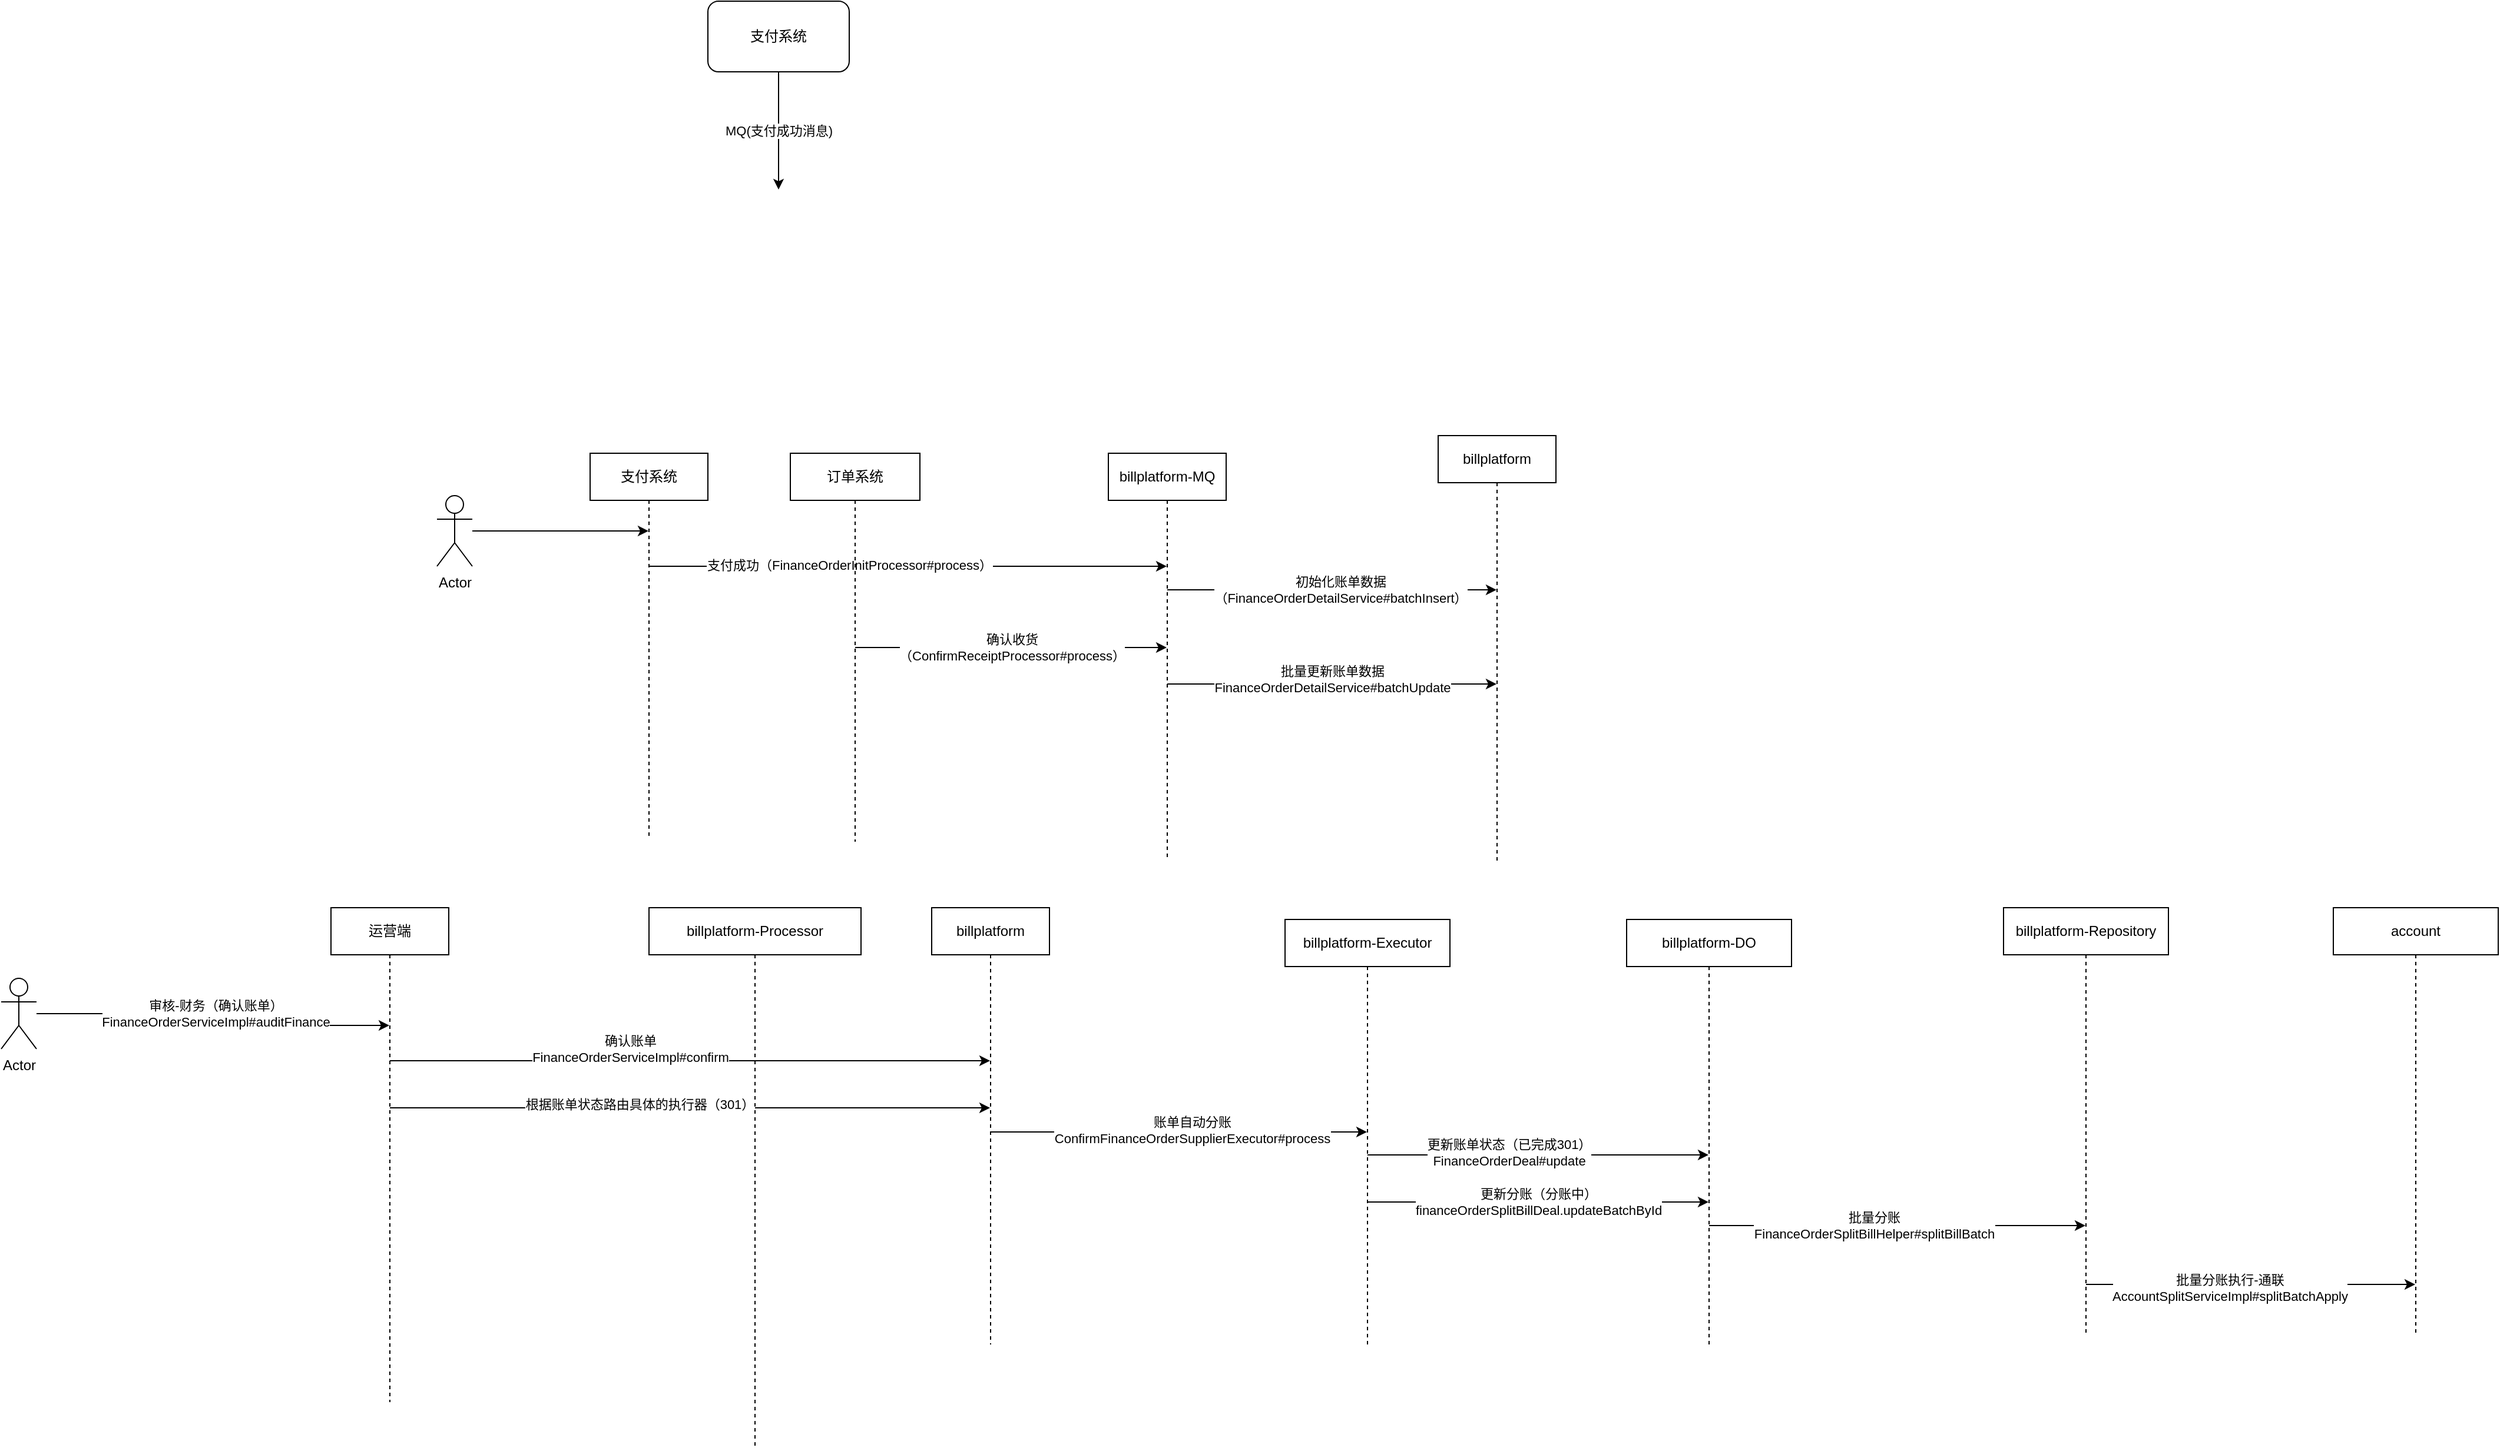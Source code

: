 <mxfile version="21.2.3" type="github">
  <diagram name="第 1 页" id="6n7lCgnOd5SQW7_hdLWv">
    <mxGraphModel dx="2990" dy="1034" grid="1" gridSize="10" guides="1" tooltips="1" connect="1" arrows="1" fold="1" page="1" pageScale="1" pageWidth="827" pageHeight="1169" math="0" shadow="0">
      <root>
        <mxCell id="0" />
        <mxCell id="1" parent="0" />
        <mxCell id="WUzcI1-kquhpRlJ0tVyf-3" value="MQ(支付成功消息)" style="edgeStyle=orthogonalEdgeStyle;rounded=0;orthogonalLoop=1;jettySize=auto;html=1;entryX=0.5;entryY=0;entryDx=0;entryDy=0;" edge="1" parent="1" source="WUzcI1-kquhpRlJ0tVyf-2">
          <mxGeometry relative="1" as="geometry">
            <mxPoint x="160" y="210" as="targetPoint" />
            <Array as="points">
              <mxPoint x="160" y="160" />
              <mxPoint x="160" y="160" />
            </Array>
            <mxPoint as="offset" />
          </mxGeometry>
        </mxCell>
        <mxCell id="WUzcI1-kquhpRlJ0tVyf-2" value="支付系统" style="rounded=1;whiteSpace=wrap;html=1;" vertex="1" parent="1">
          <mxGeometry x="100" y="50" width="120" height="60" as="geometry" />
        </mxCell>
        <mxCell id="WUzcI1-kquhpRlJ0tVyf-50" style="edgeStyle=orthogonalEdgeStyle;rounded=0;orthogonalLoop=1;jettySize=auto;html=1;" edge="1" parent="1" source="WUzcI1-kquhpRlJ0tVyf-5" target="WUzcI1-kquhpRlJ0tVyf-8">
          <mxGeometry relative="1" as="geometry">
            <mxPoint x="-10" y="470" as="targetPoint" />
            <Array as="points">
              <mxPoint x="-10" y="500" />
              <mxPoint x="-10" y="500" />
            </Array>
          </mxGeometry>
        </mxCell>
        <mxCell id="WUzcI1-kquhpRlJ0tVyf-5" value="Actor" style="shape=umlActor;verticalLabelPosition=bottom;verticalAlign=top;html=1;" vertex="1" parent="1">
          <mxGeometry x="-130" y="470" width="30" height="60" as="geometry" />
        </mxCell>
        <mxCell id="WUzcI1-kquhpRlJ0tVyf-11" style="edgeStyle=elbowEdgeStyle;rounded=0;orthogonalLoop=1;jettySize=auto;html=1;elbow=vertical;curved=0;" edge="1" parent="1" source="WUzcI1-kquhpRlJ0tVyf-8" target="WUzcI1-kquhpRlJ0tVyf-10">
          <mxGeometry relative="1" as="geometry">
            <mxPoint x="219.998" y="530" as="sourcePoint" />
            <mxPoint x="529.95" y="530" as="targetPoint" />
            <Array as="points">
              <mxPoint x="320.45" y="530" />
            </Array>
          </mxGeometry>
        </mxCell>
        <mxCell id="WUzcI1-kquhpRlJ0tVyf-12" value="支付成功（FinanceOrderInitProcessor#process）" style="edgeLabel;html=1;align=center;verticalAlign=middle;resizable=0;points=[];" vertex="1" connectable="0" parent="WUzcI1-kquhpRlJ0tVyf-11">
          <mxGeometry x="-0.7" y="1" relative="1" as="geometry">
            <mxPoint x="104" as="offset" />
          </mxGeometry>
        </mxCell>
        <mxCell id="WUzcI1-kquhpRlJ0tVyf-8" value="支付系统" style="shape=umlLifeline;perimeter=lifelinePerimeter;whiteSpace=wrap;html=1;container=1;dropTarget=0;collapsible=0;recursiveResize=0;outlineConnect=0;portConstraint=eastwest;newEdgeStyle={&quot;edgeStyle&quot;:&quot;elbowEdgeStyle&quot;,&quot;elbow&quot;:&quot;vertical&quot;,&quot;curved&quot;:0,&quot;rounded&quot;:0};" vertex="1" parent="1">
          <mxGeometry y="434" width="100" height="326" as="geometry" />
        </mxCell>
        <mxCell id="WUzcI1-kquhpRlJ0tVyf-14" style="edgeStyle=elbowEdgeStyle;rounded=0;orthogonalLoop=1;jettySize=auto;html=1;elbow=vertical;curved=0;" edge="1" parent="1" source="WUzcI1-kquhpRlJ0tVyf-10" target="WUzcI1-kquhpRlJ0tVyf-13">
          <mxGeometry relative="1" as="geometry">
            <Array as="points">
              <mxPoint x="640" y="550" />
            </Array>
          </mxGeometry>
        </mxCell>
        <mxCell id="WUzcI1-kquhpRlJ0tVyf-15" value="初始化账单数据&lt;br&gt;（FinanceOrderDetailService#batchInsert）" style="edgeLabel;html=1;align=center;verticalAlign=middle;resizable=0;points=[];" vertex="1" connectable="0" parent="WUzcI1-kquhpRlJ0tVyf-14">
          <mxGeometry x="-0.238" y="-1" relative="1" as="geometry">
            <mxPoint x="40" y="-1" as="offset" />
          </mxGeometry>
        </mxCell>
        <mxCell id="WUzcI1-kquhpRlJ0tVyf-21" style="edgeStyle=elbowEdgeStyle;rounded=0;orthogonalLoop=1;jettySize=auto;html=1;elbow=vertical;curved=0;" edge="1" parent="1" source="WUzcI1-kquhpRlJ0tVyf-10" target="WUzcI1-kquhpRlJ0tVyf-13">
          <mxGeometry relative="1" as="geometry">
            <Array as="points">
              <mxPoint x="630" y="630" />
            </Array>
          </mxGeometry>
        </mxCell>
        <mxCell id="WUzcI1-kquhpRlJ0tVyf-22" value="批量更新账单数据&lt;br&gt;FinanceOrderDetailService#batchUpdate" style="edgeLabel;html=1;align=center;verticalAlign=middle;resizable=0;points=[];" vertex="1" connectable="0" parent="WUzcI1-kquhpRlJ0tVyf-21">
          <mxGeometry x="-0.24" y="4" relative="1" as="geometry">
            <mxPoint x="34" as="offset" />
          </mxGeometry>
        </mxCell>
        <mxCell id="WUzcI1-kquhpRlJ0tVyf-10" value="billplatform-MQ" style="shape=umlLifeline;perimeter=lifelinePerimeter;whiteSpace=wrap;html=1;container=1;dropTarget=0;collapsible=0;recursiveResize=0;outlineConnect=0;portConstraint=eastwest;newEdgeStyle={&quot;edgeStyle&quot;:&quot;elbowEdgeStyle&quot;,&quot;elbow&quot;:&quot;vertical&quot;,&quot;curved&quot;:0,&quot;rounded&quot;:0};" vertex="1" parent="1">
          <mxGeometry x="440" y="434" width="100" height="346" as="geometry" />
        </mxCell>
        <mxCell id="WUzcI1-kquhpRlJ0tVyf-13" value="billplatform" style="shape=umlLifeline;perimeter=lifelinePerimeter;whiteSpace=wrap;html=1;container=1;dropTarget=0;collapsible=0;recursiveResize=0;outlineConnect=0;portConstraint=eastwest;newEdgeStyle={&quot;edgeStyle&quot;:&quot;elbowEdgeStyle&quot;,&quot;elbow&quot;:&quot;vertical&quot;,&quot;curved&quot;:0,&quot;rounded&quot;:0};" vertex="1" parent="1">
          <mxGeometry x="720" y="419" width="100" height="361" as="geometry" />
        </mxCell>
        <mxCell id="WUzcI1-kquhpRlJ0tVyf-19" value="&lt;meta charset=&quot;utf-8&quot;&gt;&lt;span style=&quot;color: rgb(0, 0, 0); font-family: Helvetica; font-size: 11px; font-style: normal; font-variant-ligatures: normal; font-variant-caps: normal; font-weight: 400; letter-spacing: normal; orphans: 2; text-align: center; text-indent: 0px; text-transform: none; widows: 2; word-spacing: 0px; -webkit-text-stroke-width: 0px; background-color: rgb(255, 255, 255); text-decoration-thickness: initial; text-decoration-style: initial; text-decoration-color: initial; float: none; display: inline !important;&quot;&gt;确认收货&lt;/span&gt;&lt;br style=&quot;border-color: var(--border-color); color: rgb(0, 0, 0); font-family: Helvetica; font-size: 11px; font-style: normal; font-variant-ligatures: normal; font-variant-caps: normal; font-weight: 400; letter-spacing: normal; orphans: 2; text-align: center; text-indent: 0px; text-transform: none; widows: 2; word-spacing: 0px; -webkit-text-stroke-width: 0px; text-decoration-thickness: initial; text-decoration-style: initial; text-decoration-color: initial;&quot;&gt;&lt;span style=&quot;color: rgb(0, 0, 0); font-family: Helvetica; font-size: 11px; font-style: normal; font-variant-ligatures: normal; font-variant-caps: normal; font-weight: 400; letter-spacing: normal; orphans: 2; text-align: center; text-indent: 0px; text-transform: none; widows: 2; word-spacing: 0px; -webkit-text-stroke-width: 0px; background-color: rgb(255, 255, 255); text-decoration-thickness: initial; text-decoration-style: initial; text-decoration-color: initial; float: none; display: inline !important;&quot;&gt;（ConfirmReceiptProcessor#process）&lt;/span&gt;" style="edgeStyle=elbowEdgeStyle;rounded=0;orthogonalLoop=1;jettySize=auto;html=1;elbow=vertical;curved=0;" edge="1" parent="1" source="WUzcI1-kquhpRlJ0tVyf-16" target="WUzcI1-kquhpRlJ0tVyf-10">
          <mxGeometry relative="1" as="geometry">
            <mxPoint x="249.998" y="584.0" as="sourcePoint" />
            <mxPoint x="464.95" y="584.0" as="targetPoint" />
          </mxGeometry>
        </mxCell>
        <mxCell id="WUzcI1-kquhpRlJ0tVyf-16" value="订单系统" style="shape=umlLifeline;perimeter=lifelinePerimeter;whiteSpace=wrap;html=1;container=1;dropTarget=0;collapsible=0;recursiveResize=0;outlineConnect=0;portConstraint=eastwest;newEdgeStyle={&quot;edgeStyle&quot;:&quot;elbowEdgeStyle&quot;,&quot;elbow&quot;:&quot;vertical&quot;,&quot;curved&quot;:0,&quot;rounded&quot;:0};" vertex="1" parent="1">
          <mxGeometry x="170" y="434" width="110" height="330" as="geometry" />
        </mxCell>
        <mxCell id="WUzcI1-kquhpRlJ0tVyf-29" style="edgeStyle=elbowEdgeStyle;rounded=0;orthogonalLoop=1;jettySize=auto;html=1;elbow=vertical;curved=0;" edge="1" parent="1" source="WUzcI1-kquhpRlJ0tVyf-23" target="WUzcI1-kquhpRlJ0tVyf-24">
          <mxGeometry relative="1" as="geometry">
            <Array as="points">
              <mxPoint x="200" y="950" />
            </Array>
          </mxGeometry>
        </mxCell>
        <mxCell id="WUzcI1-kquhpRlJ0tVyf-30" value="确认账单&lt;br&gt;FinanceOrderServiceImpl#confirm" style="edgeLabel;html=1;align=center;verticalAlign=middle;resizable=0;points=[];" vertex="1" connectable="0" parent="WUzcI1-kquhpRlJ0tVyf-29">
          <mxGeometry x="-0.366" relative="1" as="geometry">
            <mxPoint x="42" y="-10" as="offset" />
          </mxGeometry>
        </mxCell>
        <mxCell id="WUzcI1-kquhpRlJ0tVyf-31" style="edgeStyle=elbowEdgeStyle;rounded=0;orthogonalLoop=1;jettySize=auto;html=1;elbow=vertical;curved=0;" edge="1" parent="1" source="WUzcI1-kquhpRlJ0tVyf-23" target="WUzcI1-kquhpRlJ0tVyf-24">
          <mxGeometry relative="1" as="geometry">
            <Array as="points">
              <mxPoint x="-70" y="990" />
            </Array>
          </mxGeometry>
        </mxCell>
        <mxCell id="WUzcI1-kquhpRlJ0tVyf-32" value="根据账单状态路由具体的执行器（301）" style="edgeLabel;html=1;align=center;verticalAlign=middle;resizable=0;points=[];" vertex="1" connectable="0" parent="WUzcI1-kquhpRlJ0tVyf-31">
          <mxGeometry x="-0.38" y="3" relative="1" as="geometry">
            <mxPoint x="54" as="offset" />
          </mxGeometry>
        </mxCell>
        <mxCell id="WUzcI1-kquhpRlJ0tVyf-23" value="运营端" style="shape=umlLifeline;perimeter=lifelinePerimeter;whiteSpace=wrap;html=1;container=1;dropTarget=0;collapsible=0;recursiveResize=0;outlineConnect=0;portConstraint=eastwest;newEdgeStyle={&quot;edgeStyle&quot;:&quot;elbowEdgeStyle&quot;,&quot;elbow&quot;:&quot;vertical&quot;,&quot;curved&quot;:0,&quot;rounded&quot;:0};" vertex="1" parent="1">
          <mxGeometry x="-220" y="820" width="100" height="420" as="geometry" />
        </mxCell>
        <mxCell id="WUzcI1-kquhpRlJ0tVyf-34" style="edgeStyle=elbowEdgeStyle;rounded=0;orthogonalLoop=1;jettySize=auto;html=1;elbow=vertical;curved=0;" edge="1" parent="1" source="WUzcI1-kquhpRlJ0tVyf-24" target="WUzcI1-kquhpRlJ0tVyf-33">
          <mxGeometry relative="1" as="geometry" />
        </mxCell>
        <mxCell id="WUzcI1-kquhpRlJ0tVyf-36" value="账单自动分账&lt;br&gt;ConfirmFinanceOrderSupplierExecutor#process" style="edgeLabel;html=1;align=center;verticalAlign=middle;resizable=0;points=[];" vertex="1" connectable="0" parent="WUzcI1-kquhpRlJ0tVyf-34">
          <mxGeometry x="-0.243" y="2" relative="1" as="geometry">
            <mxPoint x="50" as="offset" />
          </mxGeometry>
        </mxCell>
        <mxCell id="WUzcI1-kquhpRlJ0tVyf-24" value="billplatform" style="shape=umlLifeline;perimeter=lifelinePerimeter;whiteSpace=wrap;html=1;container=1;dropTarget=0;collapsible=0;recursiveResize=0;outlineConnect=0;portConstraint=eastwest;newEdgeStyle={&quot;edgeStyle&quot;:&quot;elbowEdgeStyle&quot;,&quot;elbow&quot;:&quot;vertical&quot;,&quot;curved&quot;:0,&quot;rounded&quot;:0};" vertex="1" parent="1">
          <mxGeometry x="290" y="820" width="100" height="371" as="geometry" />
        </mxCell>
        <mxCell id="WUzcI1-kquhpRlJ0tVyf-26" style="edgeStyle=orthogonalEdgeStyle;rounded=0;orthogonalLoop=1;jettySize=auto;html=1;" edge="1" parent="1" source="WUzcI1-kquhpRlJ0tVyf-25" target="WUzcI1-kquhpRlJ0tVyf-23">
          <mxGeometry relative="1" as="geometry">
            <mxPoint x="59.5" y="910" as="targetPoint" />
            <Array as="points">
              <mxPoint x="-330" y="910" />
              <mxPoint x="-330" y="920" />
            </Array>
          </mxGeometry>
        </mxCell>
        <mxCell id="WUzcI1-kquhpRlJ0tVyf-28" value="审核-财务（确认账单）&lt;br&gt;FinanceOrderServiceImpl#auditFinance" style="edgeLabel;html=1;align=center;verticalAlign=middle;resizable=0;points=[];" vertex="1" connectable="0" parent="WUzcI1-kquhpRlJ0tVyf-26">
          <mxGeometry x="-0.665" y="-3" relative="1" as="geometry">
            <mxPoint x="100" y="-3" as="offset" />
          </mxGeometry>
        </mxCell>
        <mxCell id="WUzcI1-kquhpRlJ0tVyf-25" value="Actor" style="shape=umlActor;verticalLabelPosition=bottom;verticalAlign=top;html=1;" vertex="1" parent="1">
          <mxGeometry x="-500" y="880" width="30" height="60" as="geometry" />
        </mxCell>
        <mxCell id="WUzcI1-kquhpRlJ0tVyf-39" style="edgeStyle=elbowEdgeStyle;rounded=0;orthogonalLoop=1;jettySize=auto;html=1;elbow=vertical;curved=0;" edge="1" parent="1" source="WUzcI1-kquhpRlJ0tVyf-33" target="WUzcI1-kquhpRlJ0tVyf-38">
          <mxGeometry relative="1" as="geometry">
            <Array as="points">
              <mxPoint x="785" y="1030" />
            </Array>
          </mxGeometry>
        </mxCell>
        <mxCell id="WUzcI1-kquhpRlJ0tVyf-41" value="更新账单状态（已完成301）&lt;br&gt;FinanceOrderDeal#update" style="edgeLabel;html=1;align=center;verticalAlign=middle;resizable=0;points=[];" vertex="1" connectable="0" parent="WUzcI1-kquhpRlJ0tVyf-39">
          <mxGeometry x="-0.176" y="2" relative="1" as="geometry">
            <mxPoint as="offset" />
          </mxGeometry>
        </mxCell>
        <mxCell id="WUzcI1-kquhpRlJ0tVyf-40" value="更新分账（分账中）&lt;br&gt;financeOrderSplitBillDeal.updateBatchById" style="edgeStyle=elbowEdgeStyle;rounded=0;orthogonalLoop=1;jettySize=auto;html=1;elbow=vertical;curved=0;" edge="1" parent="1" source="WUzcI1-kquhpRlJ0tVyf-33" target="WUzcI1-kquhpRlJ0tVyf-38">
          <mxGeometry relative="1" as="geometry">
            <Array as="points">
              <mxPoint x="785" y="1070" />
            </Array>
          </mxGeometry>
        </mxCell>
        <mxCell id="WUzcI1-kquhpRlJ0tVyf-33" value="billplatform-Executor" style="shape=umlLifeline;perimeter=lifelinePerimeter;whiteSpace=wrap;html=1;container=1;dropTarget=0;collapsible=0;recursiveResize=0;outlineConnect=0;portConstraint=eastwest;newEdgeStyle={&quot;edgeStyle&quot;:&quot;elbowEdgeStyle&quot;,&quot;elbow&quot;:&quot;vertical&quot;,&quot;curved&quot;:0,&quot;rounded&quot;:0};" vertex="1" parent="1">
          <mxGeometry x="590" y="830" width="140" height="361" as="geometry" />
        </mxCell>
        <mxCell id="WUzcI1-kquhpRlJ0tVyf-44" style="edgeStyle=elbowEdgeStyle;rounded=0;orthogonalLoop=1;jettySize=auto;html=1;elbow=vertical;curved=0;" edge="1" parent="1" source="WUzcI1-kquhpRlJ0tVyf-38" target="WUzcI1-kquhpRlJ0tVyf-43">
          <mxGeometry relative="1" as="geometry">
            <Array as="points">
              <mxPoint x="1070" y="1090" />
            </Array>
          </mxGeometry>
        </mxCell>
        <mxCell id="WUzcI1-kquhpRlJ0tVyf-45" value="批量分账&lt;br&gt;FinanceOrderSplitBillHelper#splitBillBatch" style="edgeLabel;html=1;align=center;verticalAlign=middle;resizable=0;points=[];" vertex="1" connectable="0" parent="WUzcI1-kquhpRlJ0tVyf-44">
          <mxGeometry x="-0.125" relative="1" as="geometry">
            <mxPoint as="offset" />
          </mxGeometry>
        </mxCell>
        <mxCell id="WUzcI1-kquhpRlJ0tVyf-38" value="billplatform-DO" style="shape=umlLifeline;perimeter=lifelinePerimeter;whiteSpace=wrap;html=1;container=1;dropTarget=0;collapsible=0;recursiveResize=0;outlineConnect=0;portConstraint=eastwest;newEdgeStyle={&quot;edgeStyle&quot;:&quot;elbowEdgeStyle&quot;,&quot;elbow&quot;:&quot;vertical&quot;,&quot;curved&quot;:0,&quot;rounded&quot;:0};" vertex="1" parent="1">
          <mxGeometry x="880" y="830" width="140" height="361" as="geometry" />
        </mxCell>
        <mxCell id="WUzcI1-kquhpRlJ0tVyf-47" style="edgeStyle=elbowEdgeStyle;rounded=0;orthogonalLoop=1;jettySize=auto;html=1;elbow=horizontal;curved=0;" edge="1" parent="1" source="WUzcI1-kquhpRlJ0tVyf-43" target="WUzcI1-kquhpRlJ0tVyf-46">
          <mxGeometry relative="1" as="geometry">
            <Array as="points">
              <mxPoint x="1410" y="1140" />
            </Array>
          </mxGeometry>
        </mxCell>
        <mxCell id="WUzcI1-kquhpRlJ0tVyf-48" value="批量分账执行-通联&lt;br&gt;AccountSplitServiceImpl#splitBatchApply" style="edgeLabel;html=1;align=center;verticalAlign=middle;resizable=0;points=[];" vertex="1" connectable="0" parent="WUzcI1-kquhpRlJ0tVyf-47">
          <mxGeometry x="-0.126" y="-3" relative="1" as="geometry">
            <mxPoint as="offset" />
          </mxGeometry>
        </mxCell>
        <mxCell id="WUzcI1-kquhpRlJ0tVyf-43" value="billplatform-Repository" style="shape=umlLifeline;perimeter=lifelinePerimeter;whiteSpace=wrap;html=1;container=1;dropTarget=0;collapsible=0;recursiveResize=0;outlineConnect=0;portConstraint=eastwest;newEdgeStyle={&quot;edgeStyle&quot;:&quot;elbowEdgeStyle&quot;,&quot;elbow&quot;:&quot;vertical&quot;,&quot;curved&quot;:0,&quot;rounded&quot;:0};" vertex="1" parent="1">
          <mxGeometry x="1200" y="820" width="140" height="361" as="geometry" />
        </mxCell>
        <mxCell id="WUzcI1-kquhpRlJ0tVyf-46" value="account" style="shape=umlLifeline;perimeter=lifelinePerimeter;whiteSpace=wrap;html=1;container=1;dropTarget=0;collapsible=0;recursiveResize=0;outlineConnect=0;portConstraint=eastwest;newEdgeStyle={&quot;edgeStyle&quot;:&quot;elbowEdgeStyle&quot;,&quot;elbow&quot;:&quot;vertical&quot;,&quot;curved&quot;:0,&quot;rounded&quot;:0};" vertex="1" parent="1">
          <mxGeometry x="1480" y="820" width="140" height="361" as="geometry" />
        </mxCell>
        <mxCell id="WUzcI1-kquhpRlJ0tVyf-53" value="billplatform-Processor" style="shape=umlLifeline;perimeter=lifelinePerimeter;whiteSpace=wrap;html=1;container=1;dropTarget=0;collapsible=0;recursiveResize=0;outlineConnect=0;portConstraint=eastwest;newEdgeStyle={&quot;edgeStyle&quot;:&quot;elbowEdgeStyle&quot;,&quot;elbow&quot;:&quot;vertical&quot;,&quot;curved&quot;:0,&quot;rounded&quot;:0};" vertex="1" parent="1">
          <mxGeometry x="50" y="820" width="180" height="460" as="geometry" />
        </mxCell>
      </root>
    </mxGraphModel>
  </diagram>
</mxfile>
